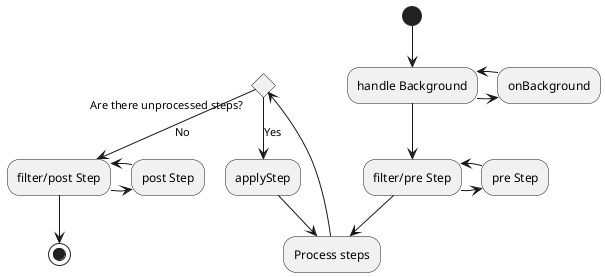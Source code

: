 @startuml
(*) --> "handle Background"
-right-> "onBackground"
-left-> "handle Background"
--> "filter/pre Step"
-right-> "pre Step"
-left-> "filter/pre Step"
--> "Process steps"
If "Are there unprocessed steps?"
--> [Yes] "applyStep"
--> "Process steps"
else
--> [No] "filter/post Step"
-right-> "post Step"
-left-> "filter/post Step"
--> (*)
@enduml